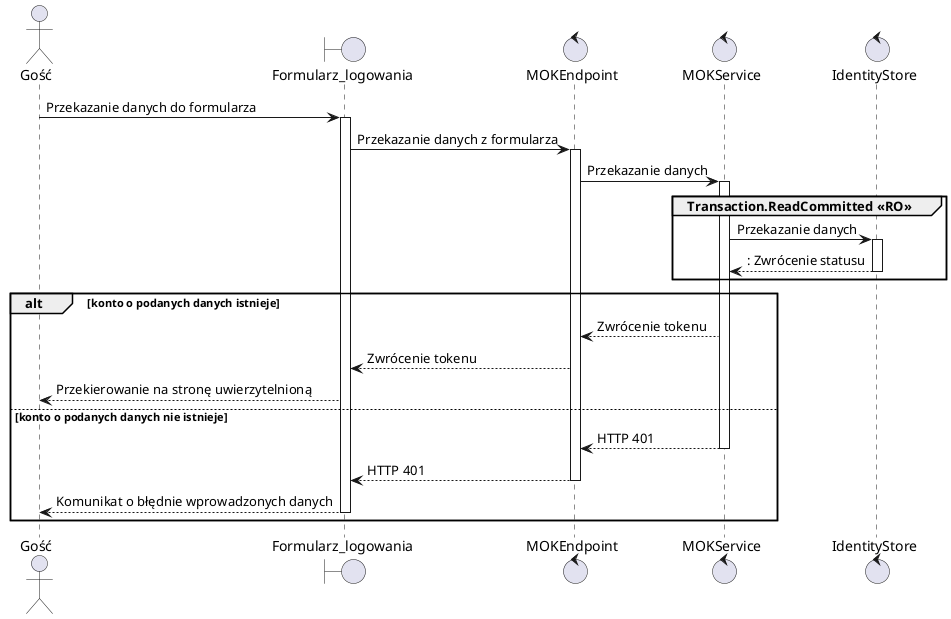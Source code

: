 @startuml sekwencyjny

actor Gość as user
boundary Formularz_logowania as gui
control MOKEndpoint as controller
control MOKService as service
control IdentityStore as auth



user -> gui ++ : Przekazanie danych do formularza
gui -> controller ++ : Przekazanie danych z formularza
controller -> service ++ : Przekazanie danych



group  Transaction.ReadCommitted <<RO>>
service -> auth ++ : Przekazanie danych
return : Zwrócenie statusu
end
alt konto o podanych danych istnieje
service --> controller : Zwrócenie tokenu
controller --> gui : Zwrócenie tokenu
gui --> user : Przekierowanie na stronę uwierzytelnioną 

else konto o podanych danych nie istnieje
    return HTTP 401
    return HTTP 401
    return Komunikat o błędnie wprowadzonych danych 
end


@enduml
